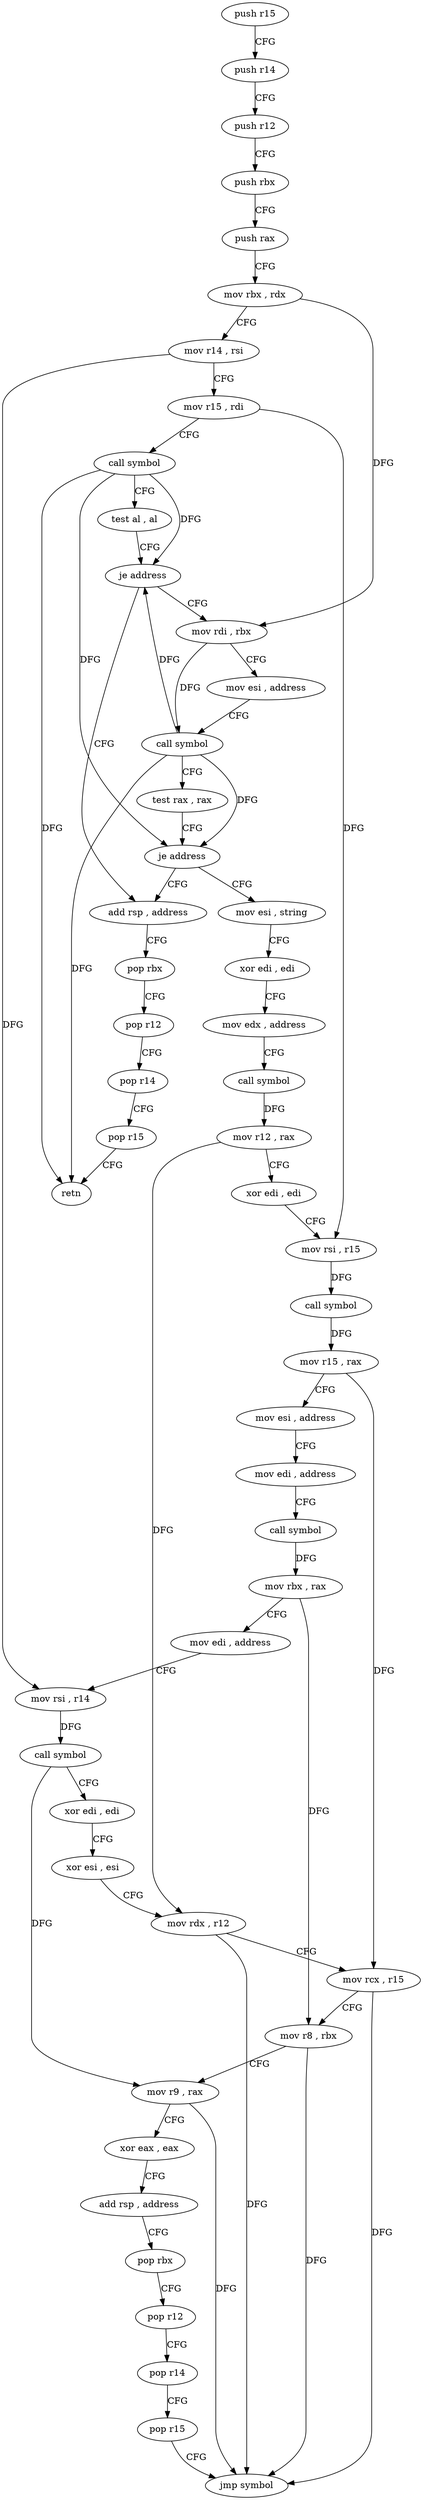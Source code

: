 digraph "func" {
"4249680" [label = "push r15" ]
"4249682" [label = "push r14" ]
"4249684" [label = "push r12" ]
"4249686" [label = "push rbx" ]
"4249687" [label = "push rax" ]
"4249688" [label = "mov rbx , rdx" ]
"4249691" [label = "mov r14 , rsi" ]
"4249694" [label = "mov r15 , rdi" ]
"4249697" [label = "call symbol" ]
"4249702" [label = "test al , al" ]
"4249704" [label = "je address" ]
"4249822" [label = "add rsp , address" ]
"4249706" [label = "mov rdi , rbx" ]
"4249826" [label = "pop rbx" ]
"4249827" [label = "pop r12" ]
"4249829" [label = "pop r14" ]
"4249831" [label = "pop r15" ]
"4249833" [label = "retn" ]
"4249709" [label = "mov esi , address" ]
"4249714" [label = "call symbol" ]
"4249719" [label = "test rax , rax" ]
"4249722" [label = "je address" ]
"4249724" [label = "mov esi , string" ]
"4249729" [label = "xor edi , edi" ]
"4249731" [label = "mov edx , address" ]
"4249736" [label = "call symbol" ]
"4249741" [label = "mov r12 , rax" ]
"4249744" [label = "xor edi , edi" ]
"4249746" [label = "mov rsi , r15" ]
"4249749" [label = "call symbol" ]
"4249754" [label = "mov r15 , rax" ]
"4249757" [label = "mov esi , address" ]
"4249762" [label = "mov edi , address" ]
"4249767" [label = "call symbol" ]
"4249772" [label = "mov rbx , rax" ]
"4249775" [label = "mov edi , address" ]
"4249780" [label = "mov rsi , r14" ]
"4249783" [label = "call symbol" ]
"4249788" [label = "xor edi , edi" ]
"4249790" [label = "xor esi , esi" ]
"4249792" [label = "mov rdx , r12" ]
"4249795" [label = "mov rcx , r15" ]
"4249798" [label = "mov r8 , rbx" ]
"4249801" [label = "mov r9 , rax" ]
"4249804" [label = "xor eax , eax" ]
"4249806" [label = "add rsp , address" ]
"4249810" [label = "pop rbx" ]
"4249811" [label = "pop r12" ]
"4249813" [label = "pop r14" ]
"4249815" [label = "pop r15" ]
"4249817" [label = "jmp symbol" ]
"4249680" -> "4249682" [ label = "CFG" ]
"4249682" -> "4249684" [ label = "CFG" ]
"4249684" -> "4249686" [ label = "CFG" ]
"4249686" -> "4249687" [ label = "CFG" ]
"4249687" -> "4249688" [ label = "CFG" ]
"4249688" -> "4249691" [ label = "CFG" ]
"4249688" -> "4249706" [ label = "DFG" ]
"4249691" -> "4249694" [ label = "CFG" ]
"4249691" -> "4249780" [ label = "DFG" ]
"4249694" -> "4249697" [ label = "CFG" ]
"4249694" -> "4249746" [ label = "DFG" ]
"4249697" -> "4249702" [ label = "CFG" ]
"4249697" -> "4249704" [ label = "DFG" ]
"4249697" -> "4249833" [ label = "DFG" ]
"4249697" -> "4249722" [ label = "DFG" ]
"4249702" -> "4249704" [ label = "CFG" ]
"4249704" -> "4249822" [ label = "CFG" ]
"4249704" -> "4249706" [ label = "CFG" ]
"4249822" -> "4249826" [ label = "CFG" ]
"4249706" -> "4249709" [ label = "CFG" ]
"4249706" -> "4249714" [ label = "DFG" ]
"4249826" -> "4249827" [ label = "CFG" ]
"4249827" -> "4249829" [ label = "CFG" ]
"4249829" -> "4249831" [ label = "CFG" ]
"4249831" -> "4249833" [ label = "CFG" ]
"4249709" -> "4249714" [ label = "CFG" ]
"4249714" -> "4249719" [ label = "CFG" ]
"4249714" -> "4249704" [ label = "DFG" ]
"4249714" -> "4249833" [ label = "DFG" ]
"4249714" -> "4249722" [ label = "DFG" ]
"4249719" -> "4249722" [ label = "CFG" ]
"4249722" -> "4249822" [ label = "CFG" ]
"4249722" -> "4249724" [ label = "CFG" ]
"4249724" -> "4249729" [ label = "CFG" ]
"4249729" -> "4249731" [ label = "CFG" ]
"4249731" -> "4249736" [ label = "CFG" ]
"4249736" -> "4249741" [ label = "DFG" ]
"4249741" -> "4249744" [ label = "CFG" ]
"4249741" -> "4249792" [ label = "DFG" ]
"4249744" -> "4249746" [ label = "CFG" ]
"4249746" -> "4249749" [ label = "DFG" ]
"4249749" -> "4249754" [ label = "DFG" ]
"4249754" -> "4249757" [ label = "CFG" ]
"4249754" -> "4249795" [ label = "DFG" ]
"4249757" -> "4249762" [ label = "CFG" ]
"4249762" -> "4249767" [ label = "CFG" ]
"4249767" -> "4249772" [ label = "DFG" ]
"4249772" -> "4249775" [ label = "CFG" ]
"4249772" -> "4249798" [ label = "DFG" ]
"4249775" -> "4249780" [ label = "CFG" ]
"4249780" -> "4249783" [ label = "DFG" ]
"4249783" -> "4249788" [ label = "CFG" ]
"4249783" -> "4249801" [ label = "DFG" ]
"4249788" -> "4249790" [ label = "CFG" ]
"4249790" -> "4249792" [ label = "CFG" ]
"4249792" -> "4249795" [ label = "CFG" ]
"4249792" -> "4249817" [ label = "DFG" ]
"4249795" -> "4249798" [ label = "CFG" ]
"4249795" -> "4249817" [ label = "DFG" ]
"4249798" -> "4249801" [ label = "CFG" ]
"4249798" -> "4249817" [ label = "DFG" ]
"4249801" -> "4249804" [ label = "CFG" ]
"4249801" -> "4249817" [ label = "DFG" ]
"4249804" -> "4249806" [ label = "CFG" ]
"4249806" -> "4249810" [ label = "CFG" ]
"4249810" -> "4249811" [ label = "CFG" ]
"4249811" -> "4249813" [ label = "CFG" ]
"4249813" -> "4249815" [ label = "CFG" ]
"4249815" -> "4249817" [ label = "CFG" ]
}

